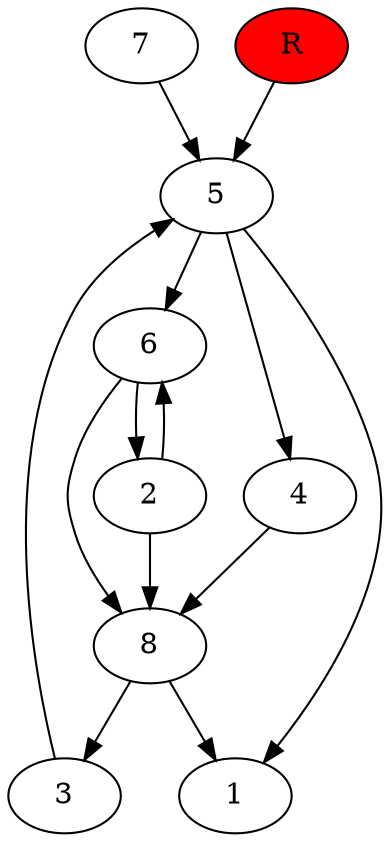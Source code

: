 digraph prb26259 {
	1
	2
	3
	4
	5
	6
	7
	8
	R [fillcolor="#ff0000" style=filled]
	2 -> 6
	2 -> 8
	3 -> 5
	4 -> 8
	5 -> 1
	5 -> 4
	5 -> 6
	6 -> 2
	6 -> 8
	7 -> 5
	8 -> 1
	8 -> 3
	R -> 5
}
